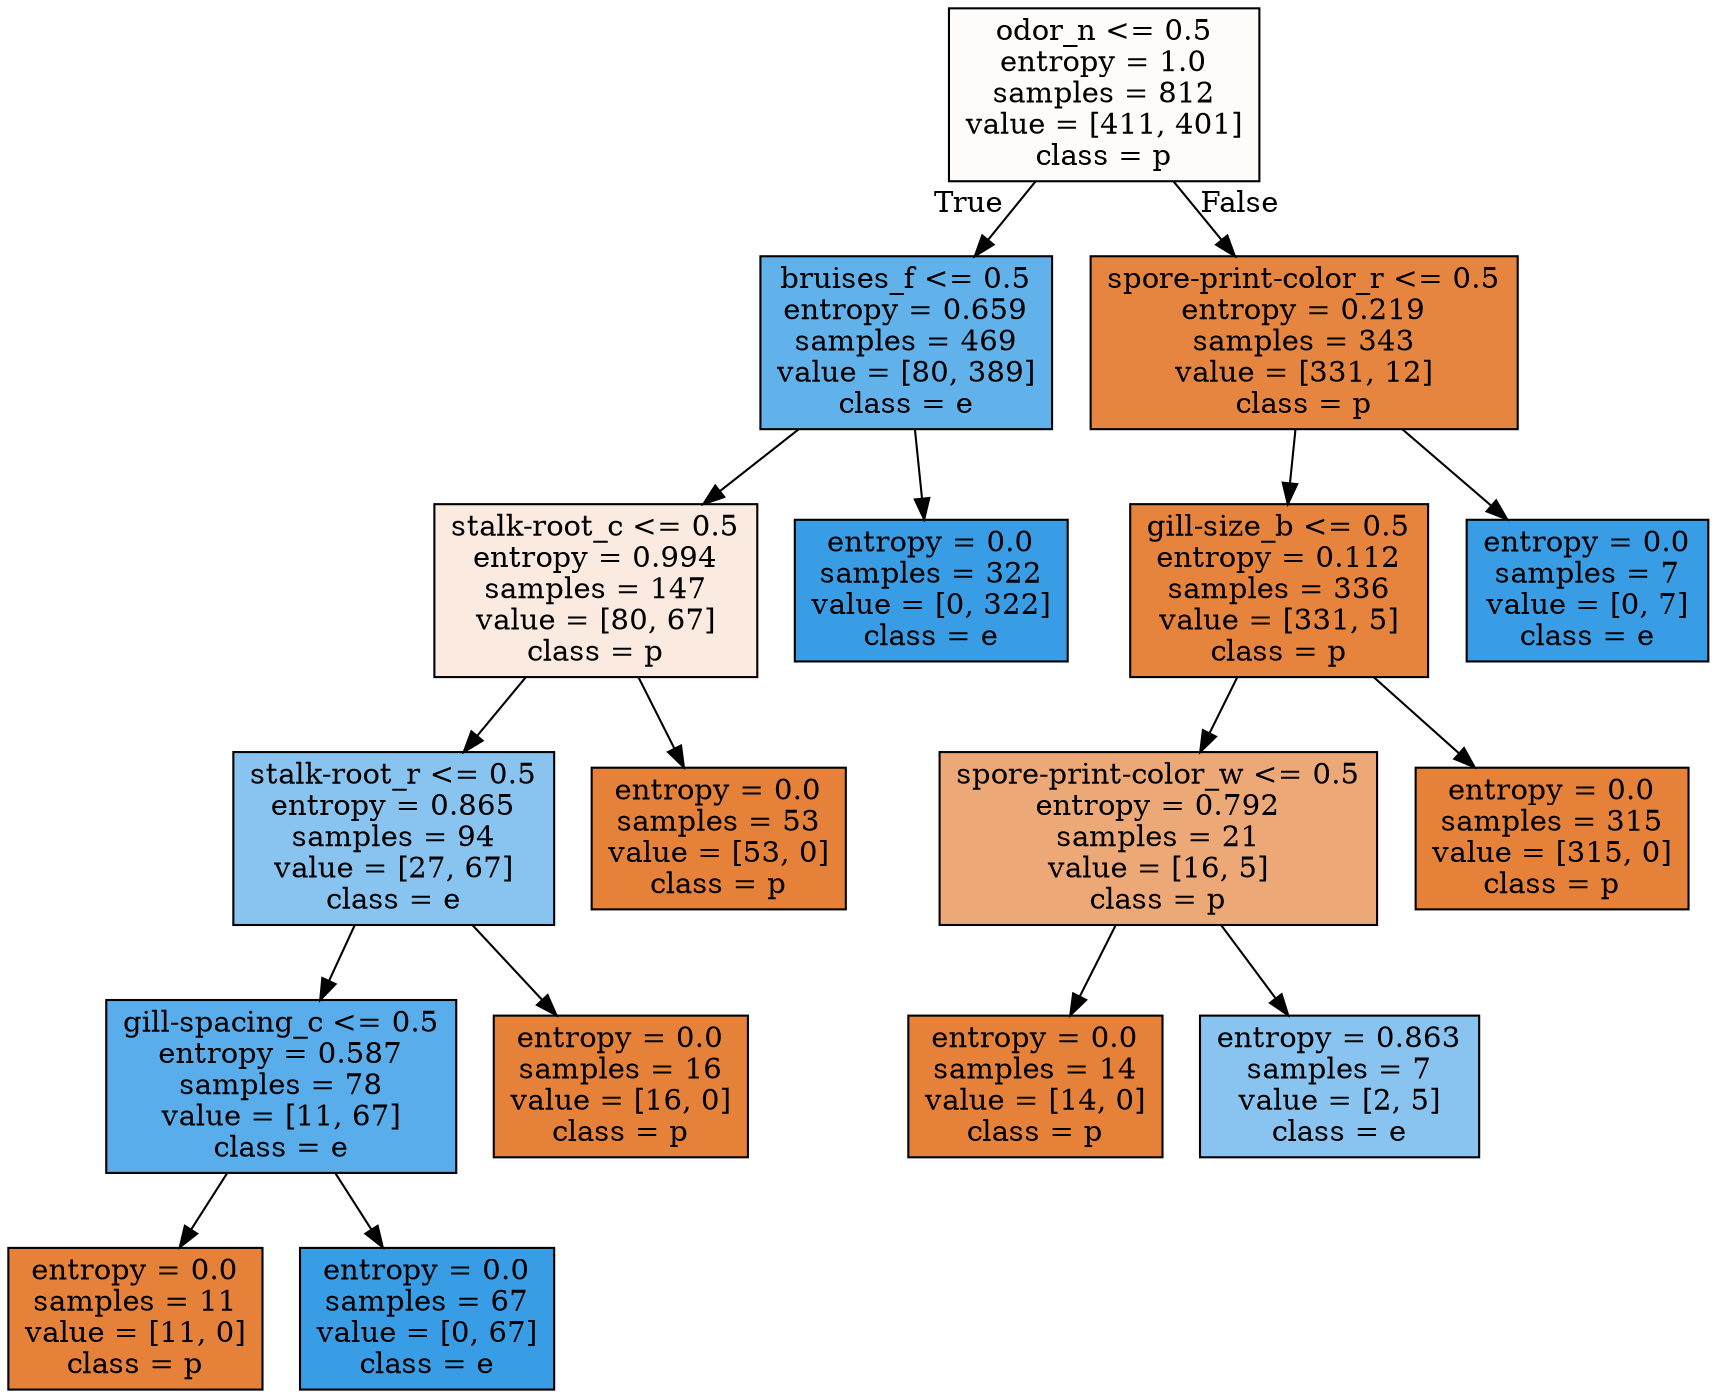 digraph Tree {
node [shape=box, style="filled", color="black"] ;
0 [label="odor_n <= 0.5\nentropy = 1.0\nsamples = 812\nvalue = [411, 401]\nclass = p", fillcolor="#e5813906"] ;
1 [label="bruises_f <= 0.5\nentropy = 0.659\nsamples = 469\nvalue = [80, 389]\nclass = e", fillcolor="#399de5cb"] ;
0 -> 1 [labeldistance=2.5, labelangle=45, headlabel="True"] ;
2 [label="stalk-root_c <= 0.5\nentropy = 0.994\nsamples = 147\nvalue = [80, 67]\nclass = p", fillcolor="#e5813929"] ;
1 -> 2 ;
3 [label="stalk-root_r <= 0.5\nentropy = 0.865\nsamples = 94\nvalue = [27, 67]\nclass = e", fillcolor="#399de598"] ;
2 -> 3 ;
4 [label="gill-spacing_c <= 0.5\nentropy = 0.587\nsamples = 78\nvalue = [11, 67]\nclass = e", fillcolor="#399de5d5"] ;
3 -> 4 ;
5 [label="entropy = 0.0\nsamples = 11\nvalue = [11, 0]\nclass = p", fillcolor="#e58139ff"] ;
4 -> 5 ;
6 [label="entropy = 0.0\nsamples = 67\nvalue = [0, 67]\nclass = e", fillcolor="#399de5ff"] ;
4 -> 6 ;
7 [label="entropy = 0.0\nsamples = 16\nvalue = [16, 0]\nclass = p", fillcolor="#e58139ff"] ;
3 -> 7 ;
8 [label="entropy = 0.0\nsamples = 53\nvalue = [53, 0]\nclass = p", fillcolor="#e58139ff"] ;
2 -> 8 ;
9 [label="entropy = 0.0\nsamples = 322\nvalue = [0, 322]\nclass = e", fillcolor="#399de5ff"] ;
1 -> 9 ;
10 [label="spore-print-color_r <= 0.5\nentropy = 0.219\nsamples = 343\nvalue = [331, 12]\nclass = p", fillcolor="#e58139f6"] ;
0 -> 10 [labeldistance=2.5, labelangle=-45, headlabel="False"] ;
11 [label="gill-size_b <= 0.5\nentropy = 0.112\nsamples = 336\nvalue = [331, 5]\nclass = p", fillcolor="#e58139fb"] ;
10 -> 11 ;
12 [label="spore-print-color_w <= 0.5\nentropy = 0.792\nsamples = 21\nvalue = [16, 5]\nclass = p", fillcolor="#e58139af"] ;
11 -> 12 ;
13 [label="entropy = 0.0\nsamples = 14\nvalue = [14, 0]\nclass = p", fillcolor="#e58139ff"] ;
12 -> 13 ;
14 [label="entropy = 0.863\nsamples = 7\nvalue = [2, 5]\nclass = e", fillcolor="#399de599"] ;
12 -> 14 ;
15 [label="entropy = 0.0\nsamples = 315\nvalue = [315, 0]\nclass = p", fillcolor="#e58139ff"] ;
11 -> 15 ;
16 [label="entropy = 0.0\nsamples = 7\nvalue = [0, 7]\nclass = e", fillcolor="#399de5ff"] ;
10 -> 16 ;
}